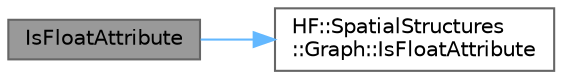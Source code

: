 digraph "IsFloatAttribute"
{
 // LATEX_PDF_SIZE
  bgcolor="transparent";
  edge [fontname=Helvetica,fontsize=10,labelfontname=Helvetica,labelfontsize=10];
  node [fontname=Helvetica,fontsize=10,shape=box,height=0.2,width=0.4];
  rankdir="LR";
  Node1 [label="IsFloatAttribute",height=0.2,width=0.4,color="gray40", fillcolor="grey60", style="filled", fontcolor="black",tooltip="Check whether or not an attribute is stored with float values in a graph."];
  Node1 -> Node2 [color="steelblue1",style="solid"];
  Node2 [label="HF::SpatialStructures\l::Graph::IsFloatAttribute",height=0.2,width=0.4,color="grey40", fillcolor="white", style="filled",URL="$a01551.html#ae9038c7f6c83180f273e4e103ddd9636",tooltip="Check if this attribute exists in the graph and contains float values."];
}
